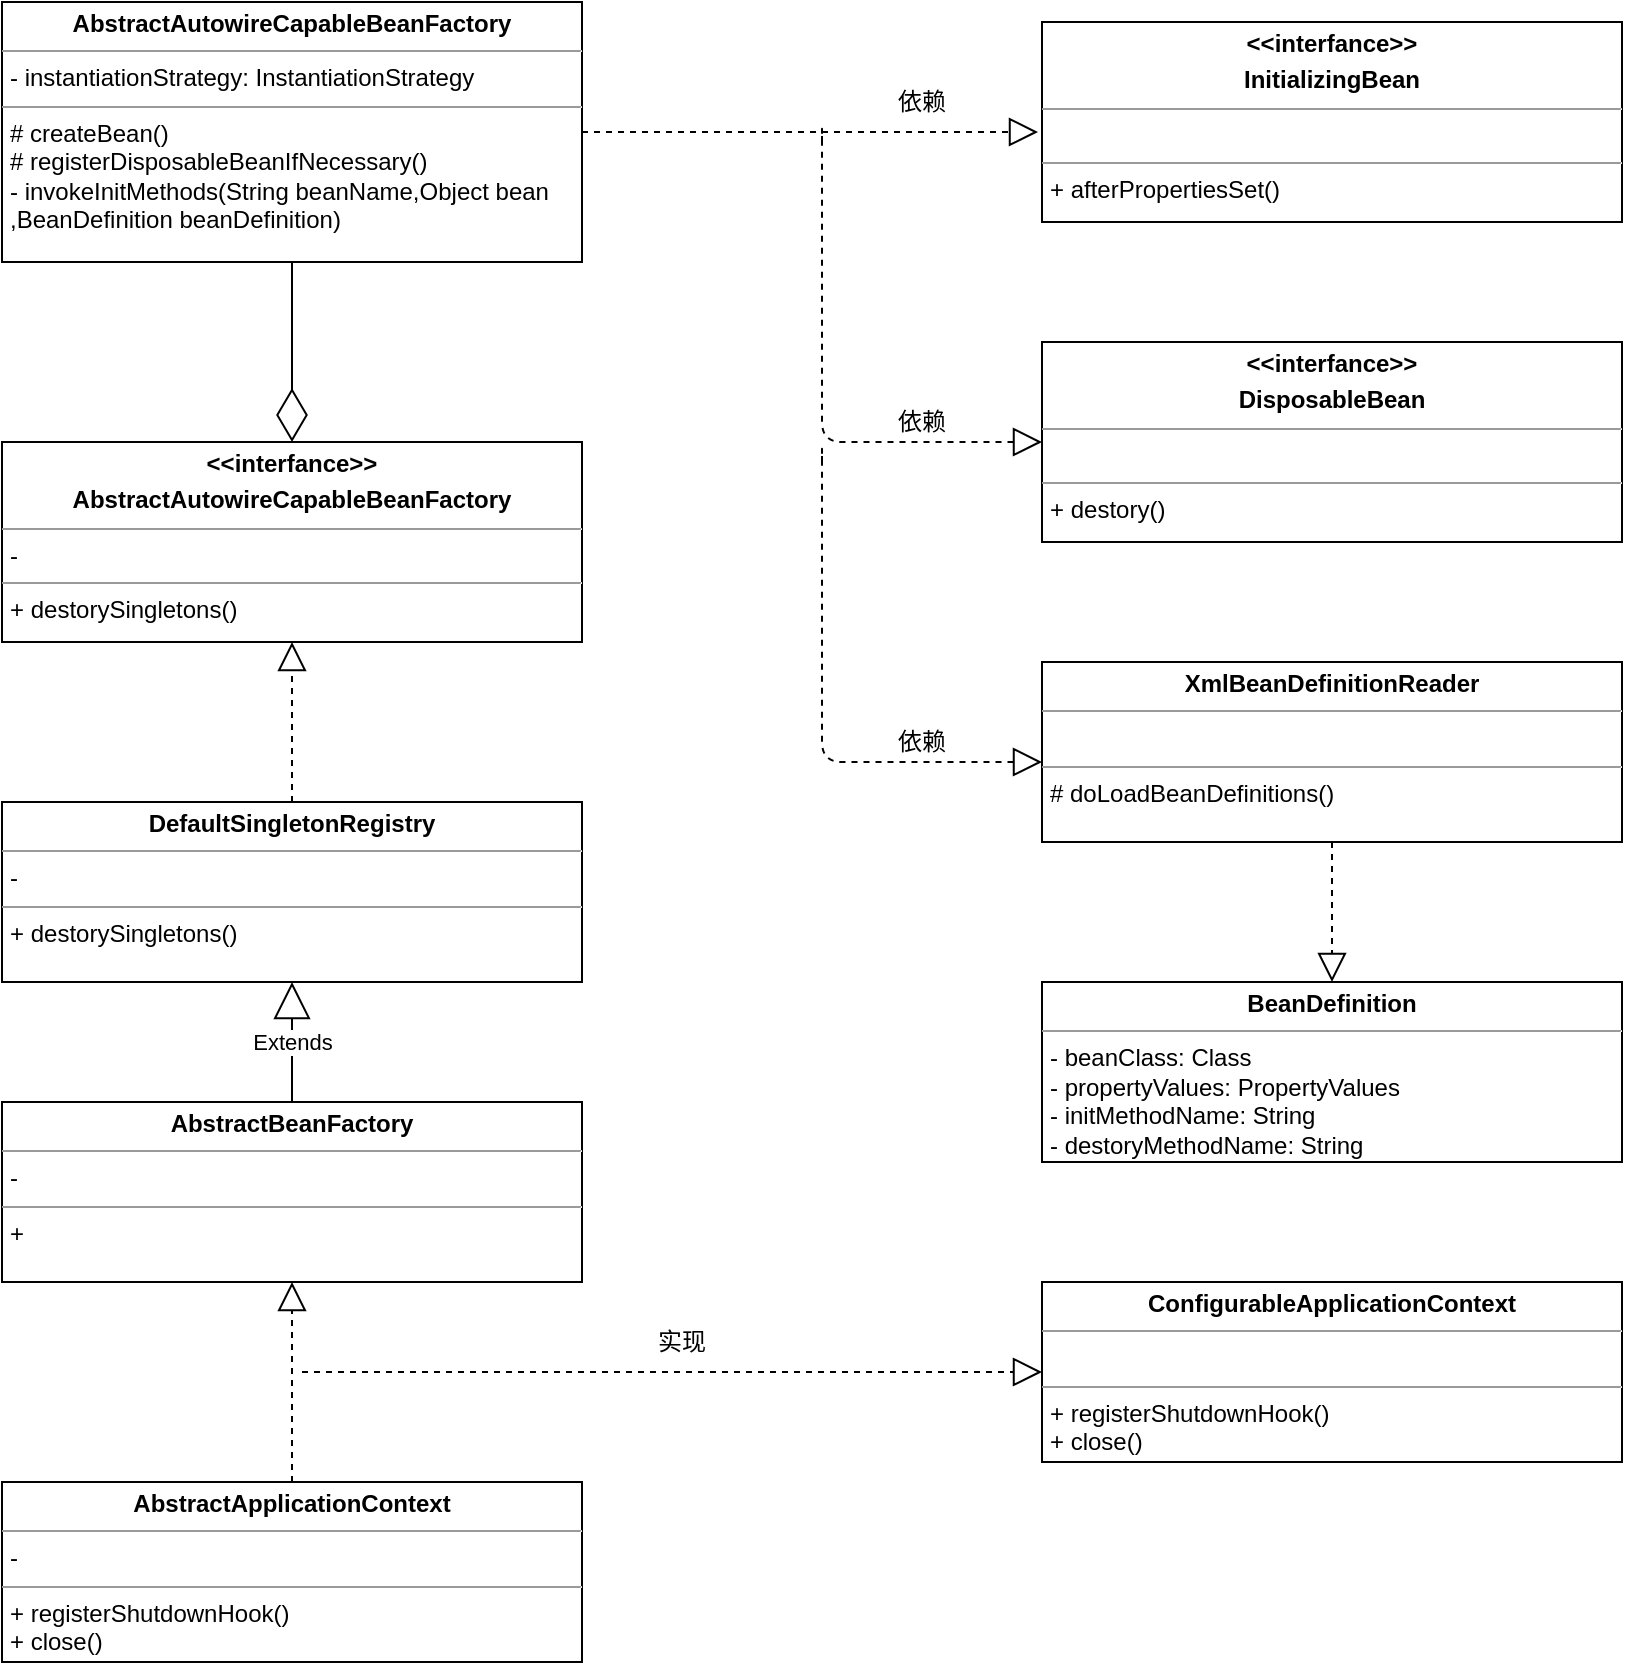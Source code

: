<mxfile version="15.2.7" type="device"><diagram id="sA0mIm2Z47aUGU9WYVC7" name="第 1 页"><mxGraphModel dx="1422" dy="822" grid="1" gridSize="10" guides="1" tooltips="1" connect="1" arrows="1" fold="1" page="1" pageScale="1" pageWidth="827" pageHeight="1169" math="0" shadow="0"><root><mxCell id="0"/><mxCell id="1" parent="0"/><mxCell id="e5iRhkzL881lhIGAQ5c6-5" value="&lt;p style=&quot;margin: 0px ; margin-top: 4px ; text-align: center&quot;&gt;&lt;b&gt;AbstractAutowireCapableBeanFactory&lt;/b&gt;&lt;/p&gt;&lt;hr size=&quot;1&quot;&gt;&lt;p style=&quot;margin: 0px ; margin-left: 4px&quot;&gt;- instantiationStrategy: InstantiationStrategy&lt;/p&gt;&lt;hr size=&quot;1&quot;&gt;&lt;p style=&quot;margin: 0px ; margin-left: 4px&quot;&gt;# createBean()&lt;/p&gt;&lt;p style=&quot;margin: 0px ; margin-left: 4px&quot;&gt;# registerDisposableBeanIfNecessary()&lt;/p&gt;&lt;p style=&quot;margin: 0px ; margin-left: 4px&quot;&gt;- invokeInitMethods(String beanName,Object bean&lt;/p&gt;&lt;p style=&quot;margin: 0px ; margin-left: 4px&quot;&gt;,BeanDefinition beanDefinition)&lt;/p&gt;" style="verticalAlign=top;align=left;overflow=fill;fontSize=12;fontFamily=Helvetica;html=1;" parent="1" vertex="1"><mxGeometry x="70" y="140" width="290" height="130" as="geometry"/></mxCell><mxCell id="86q5Ej86tnTuzaiT5DiP-1" value="&lt;p style=&quot;margin: 0px ; margin-top: 4px ; text-align: center&quot;&gt;&lt;b&gt;&amp;lt;&amp;lt;interfance&amp;gt;&amp;gt;&lt;/b&gt;&lt;/p&gt;&lt;p style=&quot;margin: 0px ; margin-top: 4px ; text-align: center&quot;&gt;&lt;b&gt;AbstractAutowireCapableBeanFactory&lt;/b&gt;&lt;/p&gt;&lt;hr size=&quot;1&quot;&gt;&lt;p style=&quot;margin: 0px ; margin-left: 4px&quot;&gt;-&lt;/p&gt;&lt;hr size=&quot;1&quot;&gt;&lt;p style=&quot;margin: 0px ; margin-left: 4px&quot;&gt;+ destorySingletons()&lt;/p&gt;" style="verticalAlign=top;align=left;overflow=fill;fontSize=12;fontFamily=Helvetica;html=1;" vertex="1" parent="1"><mxGeometry x="70" y="360" width="290" height="100" as="geometry"/></mxCell><mxCell id="86q5Ej86tnTuzaiT5DiP-3" value="" style="endArrow=diamondThin;endFill=0;endSize=24;html=1;entryX=0.5;entryY=0;entryDx=0;entryDy=0;exitX=0.5;exitY=1;exitDx=0;exitDy=0;" edge="1" parent="1" source="e5iRhkzL881lhIGAQ5c6-5" target="86q5Ej86tnTuzaiT5DiP-1"><mxGeometry width="160" relative="1" as="geometry"><mxPoint x="500" y="420" as="sourcePoint"/><mxPoint x="660" y="420" as="targetPoint"/></mxGeometry></mxCell><mxCell id="86q5Ej86tnTuzaiT5DiP-4" value="&lt;p style=&quot;margin: 0px ; margin-top: 4px ; text-align: center&quot;&gt;&lt;b&gt;DefaultSingletonRegistry&lt;/b&gt;&lt;br&gt;&lt;/p&gt;&lt;hr size=&quot;1&quot;&gt;&lt;p style=&quot;margin: 0px ; margin-left: 4px&quot;&gt;-&lt;/p&gt;&lt;hr size=&quot;1&quot;&gt;&lt;p style=&quot;margin: 0px ; margin-left: 4px&quot;&gt;+ destorySingletons()&lt;/p&gt;" style="verticalAlign=top;align=left;overflow=fill;fontSize=12;fontFamily=Helvetica;html=1;" vertex="1" parent="1"><mxGeometry x="70" y="540" width="290" height="90" as="geometry"/></mxCell><mxCell id="86q5Ej86tnTuzaiT5DiP-6" value="" style="endArrow=block;dashed=1;endFill=0;endSize=12;html=1;entryX=0.5;entryY=1;entryDx=0;entryDy=0;exitX=0.5;exitY=0;exitDx=0;exitDy=0;" edge="1" parent="1" source="86q5Ej86tnTuzaiT5DiP-4" target="86q5Ej86tnTuzaiT5DiP-1"><mxGeometry width="160" relative="1" as="geometry"><mxPoint x="200" y="550" as="sourcePoint"/><mxPoint x="360" y="550" as="targetPoint"/></mxGeometry></mxCell><mxCell id="86q5Ej86tnTuzaiT5DiP-7" value="&lt;p style=&quot;margin: 0px ; margin-top: 4px ; text-align: center&quot;&gt;&lt;b&gt;AbstractBeanFactory&lt;/b&gt;&lt;br&gt;&lt;/p&gt;&lt;hr size=&quot;1&quot;&gt;&lt;p style=&quot;margin: 0px ; margin-left: 4px&quot;&gt;-&lt;/p&gt;&lt;hr size=&quot;1&quot;&gt;&lt;p style=&quot;margin: 0px ; margin-left: 4px&quot;&gt;+&lt;/p&gt;" style="verticalAlign=top;align=left;overflow=fill;fontSize=12;fontFamily=Helvetica;html=1;" vertex="1" parent="1"><mxGeometry x="70" y="690" width="290" height="90" as="geometry"/></mxCell><mxCell id="86q5Ej86tnTuzaiT5DiP-8" value="Extends" style="endArrow=block;endSize=16;endFill=0;html=1;entryX=0.5;entryY=1;entryDx=0;entryDy=0;exitX=0.5;exitY=0;exitDx=0;exitDy=0;" edge="1" parent="1" source="86q5Ej86tnTuzaiT5DiP-7" target="86q5Ej86tnTuzaiT5DiP-4"><mxGeometry width="160" relative="1" as="geometry"><mxPoint x="170" y="680" as="sourcePoint"/><mxPoint x="330" y="680" as="targetPoint"/></mxGeometry></mxCell><mxCell id="86q5Ej86tnTuzaiT5DiP-9" value="&lt;p style=&quot;margin: 0px ; margin-top: 4px ; text-align: center&quot;&gt;&lt;b&gt;AbstractApplicationContext&lt;/b&gt;&lt;/p&gt;&lt;hr size=&quot;1&quot;&gt;&lt;p style=&quot;margin: 0px ; margin-left: 4px&quot;&gt;-&lt;/p&gt;&lt;hr size=&quot;1&quot;&gt;&lt;p style=&quot;margin: 0px ; margin-left: 4px&quot;&gt;+ registerShutdownHook()&lt;/p&gt;&lt;p style=&quot;margin: 0px ; margin-left: 4px&quot;&gt;+ close()&lt;/p&gt;" style="verticalAlign=top;align=left;overflow=fill;fontSize=12;fontFamily=Helvetica;html=1;" vertex="1" parent="1"><mxGeometry x="70" y="880" width="290" height="90" as="geometry"/></mxCell><mxCell id="86q5Ej86tnTuzaiT5DiP-10" value="" style="endArrow=block;dashed=1;endFill=0;endSize=12;html=1;entryX=0.5;entryY=1;entryDx=0;entryDy=0;exitX=0.5;exitY=0;exitDx=0;exitDy=0;" edge="1" parent="1" source="86q5Ej86tnTuzaiT5DiP-9" target="86q5Ej86tnTuzaiT5DiP-7"><mxGeometry width="160" relative="1" as="geometry"><mxPoint x="220" y="880" as="sourcePoint"/><mxPoint x="370" y="860" as="targetPoint"/></mxGeometry></mxCell><mxCell id="86q5Ej86tnTuzaiT5DiP-12" value="&lt;p style=&quot;margin: 0px ; margin-top: 4px ; text-align: center&quot;&gt;&lt;b&gt;&amp;lt;&amp;lt;interfance&amp;gt;&amp;gt;&lt;/b&gt;&lt;/p&gt;&lt;p style=&quot;margin: 0px ; margin-top: 4px ; text-align: center&quot;&gt;&lt;b&gt;InitializingBean&lt;/b&gt;&lt;/p&gt;&lt;hr size=&quot;1&quot;&gt;&lt;p style=&quot;margin: 0px ; margin-left: 4px&quot;&gt;&lt;br&gt;&lt;/p&gt;&lt;hr size=&quot;1&quot;&gt;&lt;p style=&quot;margin: 0px ; margin-left: 4px&quot;&gt;+ afterPropertiesSet()&lt;/p&gt;" style="verticalAlign=top;align=left;overflow=fill;fontSize=12;fontFamily=Helvetica;html=1;" vertex="1" parent="1"><mxGeometry x="590" y="150" width="290" height="100" as="geometry"/></mxCell><mxCell id="86q5Ej86tnTuzaiT5DiP-13" value="&lt;p style=&quot;margin: 0px ; margin-top: 4px ; text-align: center&quot;&gt;&lt;b&gt;&amp;lt;&amp;lt;interfance&amp;gt;&amp;gt;&lt;/b&gt;&lt;/p&gt;&lt;p style=&quot;margin: 0px ; margin-top: 4px ; text-align: center&quot;&gt;&lt;b&gt;DisposableBean&lt;/b&gt;&lt;/p&gt;&lt;hr size=&quot;1&quot;&gt;&lt;p style=&quot;margin: 0px ; margin-left: 4px&quot;&gt;&lt;br&gt;&lt;/p&gt;&lt;hr size=&quot;1&quot;&gt;&lt;p style=&quot;margin: 0px ; margin-left: 4px&quot;&gt;+ destory()&lt;/p&gt;" style="verticalAlign=top;align=left;overflow=fill;fontSize=12;fontFamily=Helvetica;html=1;" vertex="1" parent="1"><mxGeometry x="590" y="310" width="290" height="100" as="geometry"/></mxCell><mxCell id="86q5Ej86tnTuzaiT5DiP-14" value="&lt;p style=&quot;margin: 0px ; margin-top: 4px ; text-align: center&quot;&gt;&lt;b&gt;XmlBeanDefinitionReader&lt;/b&gt;&lt;/p&gt;&lt;hr size=&quot;1&quot;&gt;&lt;p style=&quot;margin: 0px ; margin-left: 4px&quot;&gt;&lt;br&gt;&lt;/p&gt;&lt;hr size=&quot;1&quot;&gt;&lt;p style=&quot;margin: 0px ; margin-left: 4px&quot;&gt;# doLoadBeanDefinitions()&lt;/p&gt;" style="verticalAlign=top;align=left;overflow=fill;fontSize=12;fontFamily=Helvetica;html=1;" vertex="1" parent="1"><mxGeometry x="590" y="470" width="290" height="90" as="geometry"/></mxCell><mxCell id="86q5Ej86tnTuzaiT5DiP-15" value="" style="endArrow=block;dashed=1;endFill=0;endSize=12;html=1;exitX=1;exitY=0.5;exitDx=0;exitDy=0;" edge="1" parent="1" source="e5iRhkzL881lhIGAQ5c6-5"><mxGeometry width="160" relative="1" as="geometry"><mxPoint x="500" y="420" as="sourcePoint"/><mxPoint x="588" y="205" as="targetPoint"/></mxGeometry></mxCell><mxCell id="86q5Ej86tnTuzaiT5DiP-16" value="" style="endArrow=block;dashed=1;endFill=0;endSize=12;html=1;" edge="1" parent="1"><mxGeometry width="160" relative="1" as="geometry"><mxPoint x="480" y="210" as="sourcePoint"/><mxPoint x="590" y="360" as="targetPoint"/><Array as="points"><mxPoint x="480" y="200"/><mxPoint x="480" y="360"/></Array></mxGeometry></mxCell><mxCell id="86q5Ej86tnTuzaiT5DiP-17" value="" style="endArrow=block;dashed=1;endFill=0;endSize=12;html=1;" edge="1" parent="1"><mxGeometry width="160" relative="1" as="geometry"><mxPoint x="480" y="370" as="sourcePoint"/><mxPoint x="590" y="520" as="targetPoint"/><Array as="points"><mxPoint x="480" y="360"/><mxPoint x="480" y="520"/></Array></mxGeometry></mxCell><mxCell id="86q5Ej86tnTuzaiT5DiP-19" value="依赖" style="text;html=1;strokeColor=none;fillColor=none;align=center;verticalAlign=middle;whiteSpace=wrap;rounded=0;" vertex="1" parent="1"><mxGeometry x="510" y="180" width="40" height="20" as="geometry"/></mxCell><mxCell id="86q5Ej86tnTuzaiT5DiP-20" value="依赖" style="text;html=1;strokeColor=none;fillColor=none;align=center;verticalAlign=middle;whiteSpace=wrap;rounded=0;" vertex="1" parent="1"><mxGeometry x="510" y="340" width="40" height="20" as="geometry"/></mxCell><mxCell id="86q5Ej86tnTuzaiT5DiP-21" value="依赖" style="text;html=1;strokeColor=none;fillColor=none;align=center;verticalAlign=middle;whiteSpace=wrap;rounded=0;" vertex="1" parent="1"><mxGeometry x="510" y="500" width="40" height="20" as="geometry"/></mxCell><mxCell id="86q5Ej86tnTuzaiT5DiP-22" value="&lt;p style=&quot;margin: 0px ; margin-top: 4px ; text-align: center&quot;&gt;&lt;b&gt;BeanDefinition&lt;/b&gt;&lt;/p&gt;&lt;hr size=&quot;1&quot;&gt;&lt;p style=&quot;margin: 0px ; margin-left: 4px&quot;&gt;- beanClass: Class&lt;/p&gt;&lt;p style=&quot;margin: 0px ; margin-left: 4px&quot;&gt;- propertyValues: PropertyValues&lt;/p&gt;&lt;p style=&quot;margin: 0px ; margin-left: 4px&quot;&gt;- initMethodName: String&lt;/p&gt;&lt;p style=&quot;margin: 0px ; margin-left: 4px&quot;&gt;- destoryMethodName: String&lt;/p&gt;&lt;hr size=&quot;1&quot;&gt;&lt;p style=&quot;margin: 0px ; margin-left: 4px&quot;&gt;&lt;br&gt;&lt;/p&gt;" style="verticalAlign=top;align=left;overflow=fill;fontSize=12;fontFamily=Helvetica;html=1;" vertex="1" parent="1"><mxGeometry x="590" y="630" width="290" height="90" as="geometry"/></mxCell><mxCell id="86q5Ej86tnTuzaiT5DiP-23" value="" style="endArrow=block;dashed=1;endFill=0;endSize=12;html=1;exitX=0.5;exitY=1;exitDx=0;exitDy=0;" edge="1" parent="1" source="86q5Ej86tnTuzaiT5DiP-14" target="86q5Ej86tnTuzaiT5DiP-22"><mxGeometry width="160" relative="1" as="geometry"><mxPoint x="720" y="560" as="sourcePoint"/><mxPoint x="880" y="560" as="targetPoint"/></mxGeometry></mxCell><mxCell id="86q5Ej86tnTuzaiT5DiP-24" value="&lt;p style=&quot;margin: 0px ; margin-top: 4px ; text-align: center&quot;&gt;&lt;b&gt;ConfigurableApplicationContext&lt;/b&gt;&lt;/p&gt;&lt;hr size=&quot;1&quot;&gt;&lt;p style=&quot;margin: 0px ; margin-left: 4px&quot;&gt;&lt;br&gt;&lt;/p&gt;&lt;hr size=&quot;1&quot;&gt;&lt;p style=&quot;margin: 0px ; margin-left: 4px&quot;&gt;+ registerShutdownHook()&lt;/p&gt;&lt;p style=&quot;margin: 0px ; margin-left: 4px&quot;&gt;+ close()&lt;/p&gt;" style="verticalAlign=top;align=left;overflow=fill;fontSize=12;fontFamily=Helvetica;html=1;" vertex="1" parent="1"><mxGeometry x="590" y="780" width="290" height="90" as="geometry"/></mxCell><mxCell id="86q5Ej86tnTuzaiT5DiP-25" value="" style="endArrow=block;dashed=1;endFill=0;endSize=12;html=1;entryX=0;entryY=0.5;entryDx=0;entryDy=0;" edge="1" parent="1" target="86q5Ej86tnTuzaiT5DiP-24"><mxGeometry width="160" relative="1" as="geometry"><mxPoint x="220" y="825" as="sourcePoint"/><mxPoint x="660" y="820" as="targetPoint"/></mxGeometry></mxCell><mxCell id="86q5Ej86tnTuzaiT5DiP-26" value="实现" style="text;html=1;strokeColor=none;fillColor=none;align=center;verticalAlign=middle;whiteSpace=wrap;rounded=0;" vertex="1" parent="1"><mxGeometry x="390" y="800" width="40" height="20" as="geometry"/></mxCell></root></mxGraphModel></diagram></mxfile>